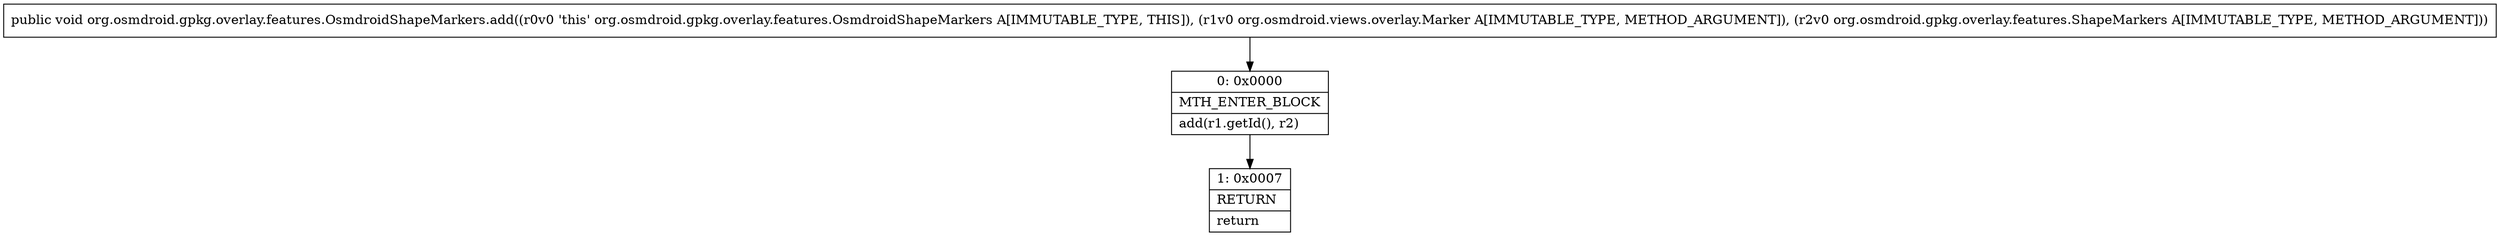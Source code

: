 digraph "CFG fororg.osmdroid.gpkg.overlay.features.OsmdroidShapeMarkers.add(Lorg\/osmdroid\/views\/overlay\/Marker;Lorg\/osmdroid\/gpkg\/overlay\/features\/ShapeMarkers;)V" {
Node_0 [shape=record,label="{0\:\ 0x0000|MTH_ENTER_BLOCK\l|add(r1.getId(), r2)\l}"];
Node_1 [shape=record,label="{1\:\ 0x0007|RETURN\l|return\l}"];
MethodNode[shape=record,label="{public void org.osmdroid.gpkg.overlay.features.OsmdroidShapeMarkers.add((r0v0 'this' org.osmdroid.gpkg.overlay.features.OsmdroidShapeMarkers A[IMMUTABLE_TYPE, THIS]), (r1v0 org.osmdroid.views.overlay.Marker A[IMMUTABLE_TYPE, METHOD_ARGUMENT]), (r2v0 org.osmdroid.gpkg.overlay.features.ShapeMarkers A[IMMUTABLE_TYPE, METHOD_ARGUMENT])) }"];
MethodNode -> Node_0;
Node_0 -> Node_1;
}

